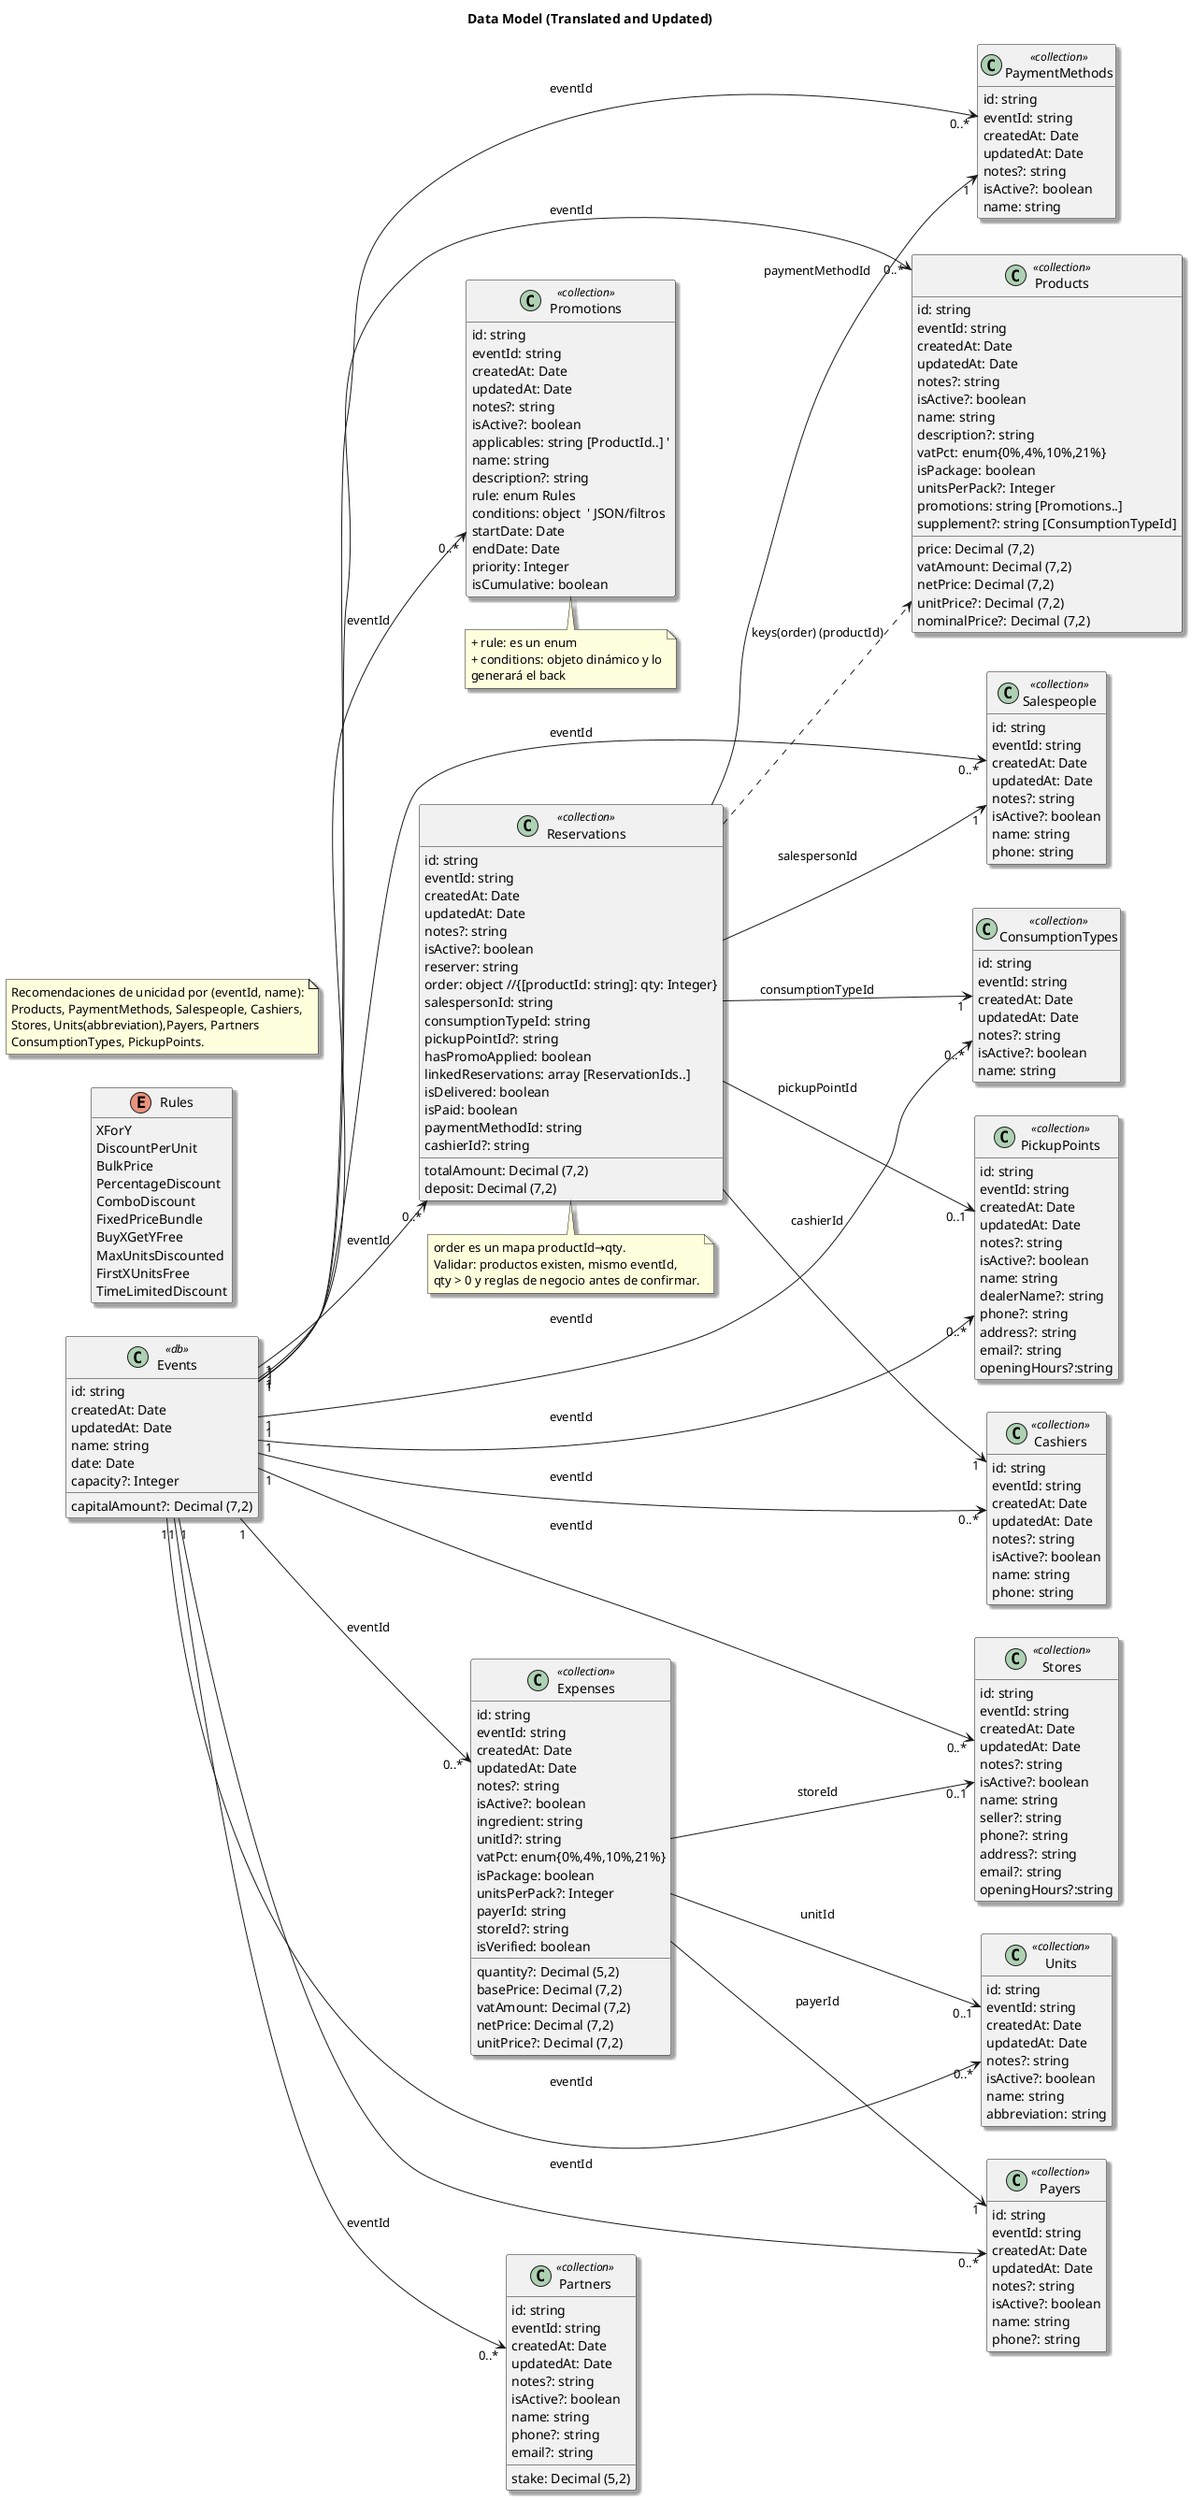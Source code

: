 @startuml

title Data Model (Translated and Updated)

skinparam shadowing true
skinparam classAttributeIconSize 0
'skinparam wrapWidth 320
'skinparam linetype ortho
left to right direction
hide empty methods

!define COLLECTION <<collection>>
!define DB <<db>>

' ================= ENTIDADES =================

class Events DB {
  id: string
  createdAt: Date
  updatedAt: Date
  name: string
  date: Date
  capacity?: Integer
  capitalAmount?: Decimal (7,2)
}

class Reservations COLLECTION {
  id: string
  eventId: string
  createdAt: Date
  updatedAt: Date
  notes?: string
  isActive?: boolean
  reserver: string
  order: object //{[productId: string]: qty: Integer}
  totalAmount: Decimal (7,2)
  salespersonId: string
  consumptionTypeId: string
  pickupPointId?: string
  hasPromoApplied: boolean
  linkedReservations: array [ReservationIds..]
  deposit: Decimal (7,2)
  isDelivered: boolean
  isPaid: boolean
  paymentMethodId: string
  cashierId?: string
}

class Products COLLECTION {
  id: string
  eventId: string
  createdAt: Date
  updatedAt: Date
  notes?: string
  isActive?: boolean
  name: string
  description?: string
  price: Decimal (7,2)
  vatPct: enum{0%,4%,10%,21%}
  vatAmount: Decimal (7,2)
  netPrice: Decimal (7,2)
  isPackage: boolean
  unitsPerPack?: Integer
  unitPrice?: Decimal (7,2)
  promotions: string [Promotions..]
  nominalPrice?: Decimal (7,2)
  supplement?: string [ConsumptionTypeId]

}

class Promotions COLLECTION {
  id: string
  eventId: string
  createdAt: Date
  updatedAt: Date
  notes?: string
  isActive?: boolean
  applicables: string [ProductId..] '
  name: string
  description?: string
  rule: enum Rules
  conditions: object  ' JSON/filtros
  startDate: Date
  endDate: Date
  priority: Integer
  isCumulative: boolean

}

class Expenses COLLECTION {
  id: string
  eventId: string
  createdAt: Date
  updatedAt: Date
  notes?: string
  isActive?: boolean
  ingredient: string
  unitId?: string
  quantity?: Decimal (5,2)
  basePrice: Decimal (7,2)
  vatPct: enum{0%,4%,10%,21%}
  vatAmount: Decimal (7,2)
  netPrice: Decimal (7,2)
  isPackage: boolean
  unitsPerPack?: Integer
  unitPrice?: Decimal (7,2)
  payerId: string
  storeId?: string
  isVerified: boolean
}

class Salespeople COLLECTION {
  id: string
  eventId: string
  createdAt: Date
  updatedAt: Date
  notes?: string
  isActive?: boolean
  name: string
  phone: string
}

class PaymentMethods COLLECTION {
   id: string
   eventId: string
   createdAt: Date
   updatedAt: Date
   notes?: string
   isActive?: boolean
   name: string
}

class Cashiers COLLECTION {
  id: string
  eventId: string
  createdAt: Date
  updatedAt: Date
  notes?: string
  isActive?: boolean
  name: string
  phone: string
}

class Stores COLLECTION {
  id: string
  eventId: string
  createdAt: Date
  updatedAt: Date
  notes?: string
  isActive?: boolean
  name: string
  seller?: string
  phone?: string
  address?: string
  email?: string
  openingHours?:string
}

class Units COLLECTION {
  id: string
  eventId: string
  createdAt: Date
  updatedAt: Date
  notes?: string
  isActive?: boolean
  name: string
  abbreviation: string
}

class ConsumptionTypes COLLECTION {
  id: string
  eventId: string
  createdAt: Date
  updatedAt: Date
  notes?: string
  isActive?: boolean
  name: string
}

class Payers COLLECTION {
  id: string
  eventId: string
  createdAt: Date
  updatedAt: Date
  notes?: string
  isActive?: boolean
  name: string
  phone?: string
}

class PickupPoints COLLECTION {
  id: string
  eventId: string
  createdAt: Date
  updatedAt: Date
  notes?: string
  isActive?: boolean
  name: string
  dealerName?: string
  phone?: string
  address?: string
  email?: string
  openingHours?:string
}

class Partners COLLECTION {
  id: string
  eventId: string
  createdAt: Date
  updatedAt: Date
  notes?: string
  isActive?: boolean
  name: string
  stake: Decimal (5,2)
  phone?: string
  email?: string
}

Enum Rules {
  XForY
  DiscountPerUnit
  BulkPrice
  PercentageDiscount
  ComboDiscount
  FixedPriceBundle
  BuyXGetYFree
  MaxUnitsDiscounted
  FirstXUnitsFree
  TimeLimitedDiscount
}


' ================= RELACIONES =================

'Event → resto (1 a muchos)
Events "1" --> "0..*" Reservations : eventId
Events "1" --> "0..*" Products : eventId
Events "1" --> "0..*" Promotions : eventId
Events "1" --> "0..*" Expenses : eventId
Events "1" --> "0..*" Salespeople : eventId
Events "1" --> "0..*" PaymentMethods : eventId
Events "1" --> "0..*" Cashiers : eventId
Events "1" --> "0..*" Stores : eventId
Events "1" --> "0..*" Units : eventId
Events "1" --> "0..*" ConsumptionTypes : eventId
Events "1" --> "0..*" Payers : eventId
Events "1" --> "0..*" PickupPoints : eventId
Events "1" --> "0..*" Partners : eventId


' Reservas → metadatos opcionales
Reservations --> "1" Salespeople : salespersonId
Reservations --> "1" ConsumptionTypes : consumptionTypeId
Reservations --> "0..1" PickupPoints : pickupPointId
Reservations --> "1" PaymentMethods : paymentMethodId
Reservations --> "1" Cashiers : cashierId
Reservations ..> Products : keys(order) (productId)


' Gastos → metadatos opcionales
Expenses --> "0..1" Units : unitId
Expenses --> "1" Payers : payerId
Expenses --> "0..1" Stores : storeId


note bottom of Reservations
order es un mapa productId→qty.
Validar: productos existen, mismo eventId,
qty > 0 y reglas de negocio antes de confirmar.
end note

note bottom of Promotions
+ rule: es un enum
+ conditions: objeto dinámico y lo
generará el back
end note

note as N1
Recomendaciones de unicidad por (eventId, name):
Products, PaymentMethods, Salespeople, Cashiers,
Stores, Units(abbreviation),Payers, Partners
ConsumptionTypes, PickupPoints.
end note

@enduml


contexto :
acepto mapa "order" sin FKs
reservas  tiene una "orden" donde hay una  lisa de productos con sus cantidades
un producto puede tener ninguna, una o mas promociones
una promocion puede afectar a un producto al menos o mas
hasPromoAplied lo controla el back
